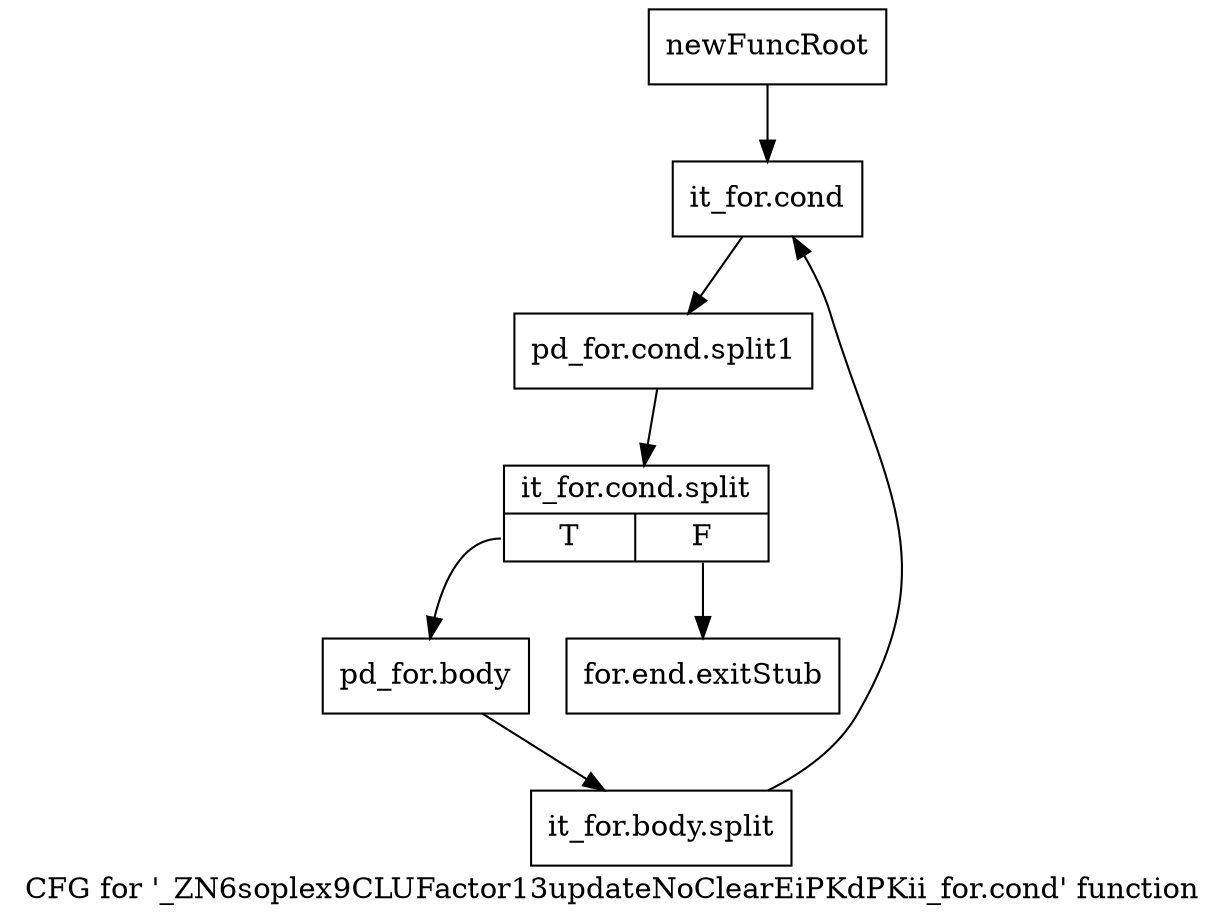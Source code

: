 digraph "CFG for '_ZN6soplex9CLUFactor13updateNoClearEiPKdPKii_for.cond' function" {
	label="CFG for '_ZN6soplex9CLUFactor13updateNoClearEiPKdPKii_for.cond' function";

	Node0x2fbe1b0 [shape=record,label="{newFuncRoot}"];
	Node0x2fbe1b0 -> Node0x2fbe250;
	Node0x2fbe200 [shape=record,label="{for.end.exitStub}"];
	Node0x2fbe250 [shape=record,label="{it_for.cond}"];
	Node0x2fbe250 -> Node0x357b110;
	Node0x357b110 [shape=record,label="{pd_for.cond.split1}"];
	Node0x357b110 -> Node0x357b160;
	Node0x357b160 [shape=record,label="{it_for.cond.split|{<s0>T|<s1>F}}"];
	Node0x357b160:s0 -> Node0x2fbe2a0;
	Node0x357b160:s1 -> Node0x2fbe200;
	Node0x2fbe2a0 [shape=record,label="{pd_for.body}"];
	Node0x2fbe2a0 -> Node0x3585490;
	Node0x3585490 [shape=record,label="{it_for.body.split}"];
	Node0x3585490 -> Node0x2fbe250;
}
